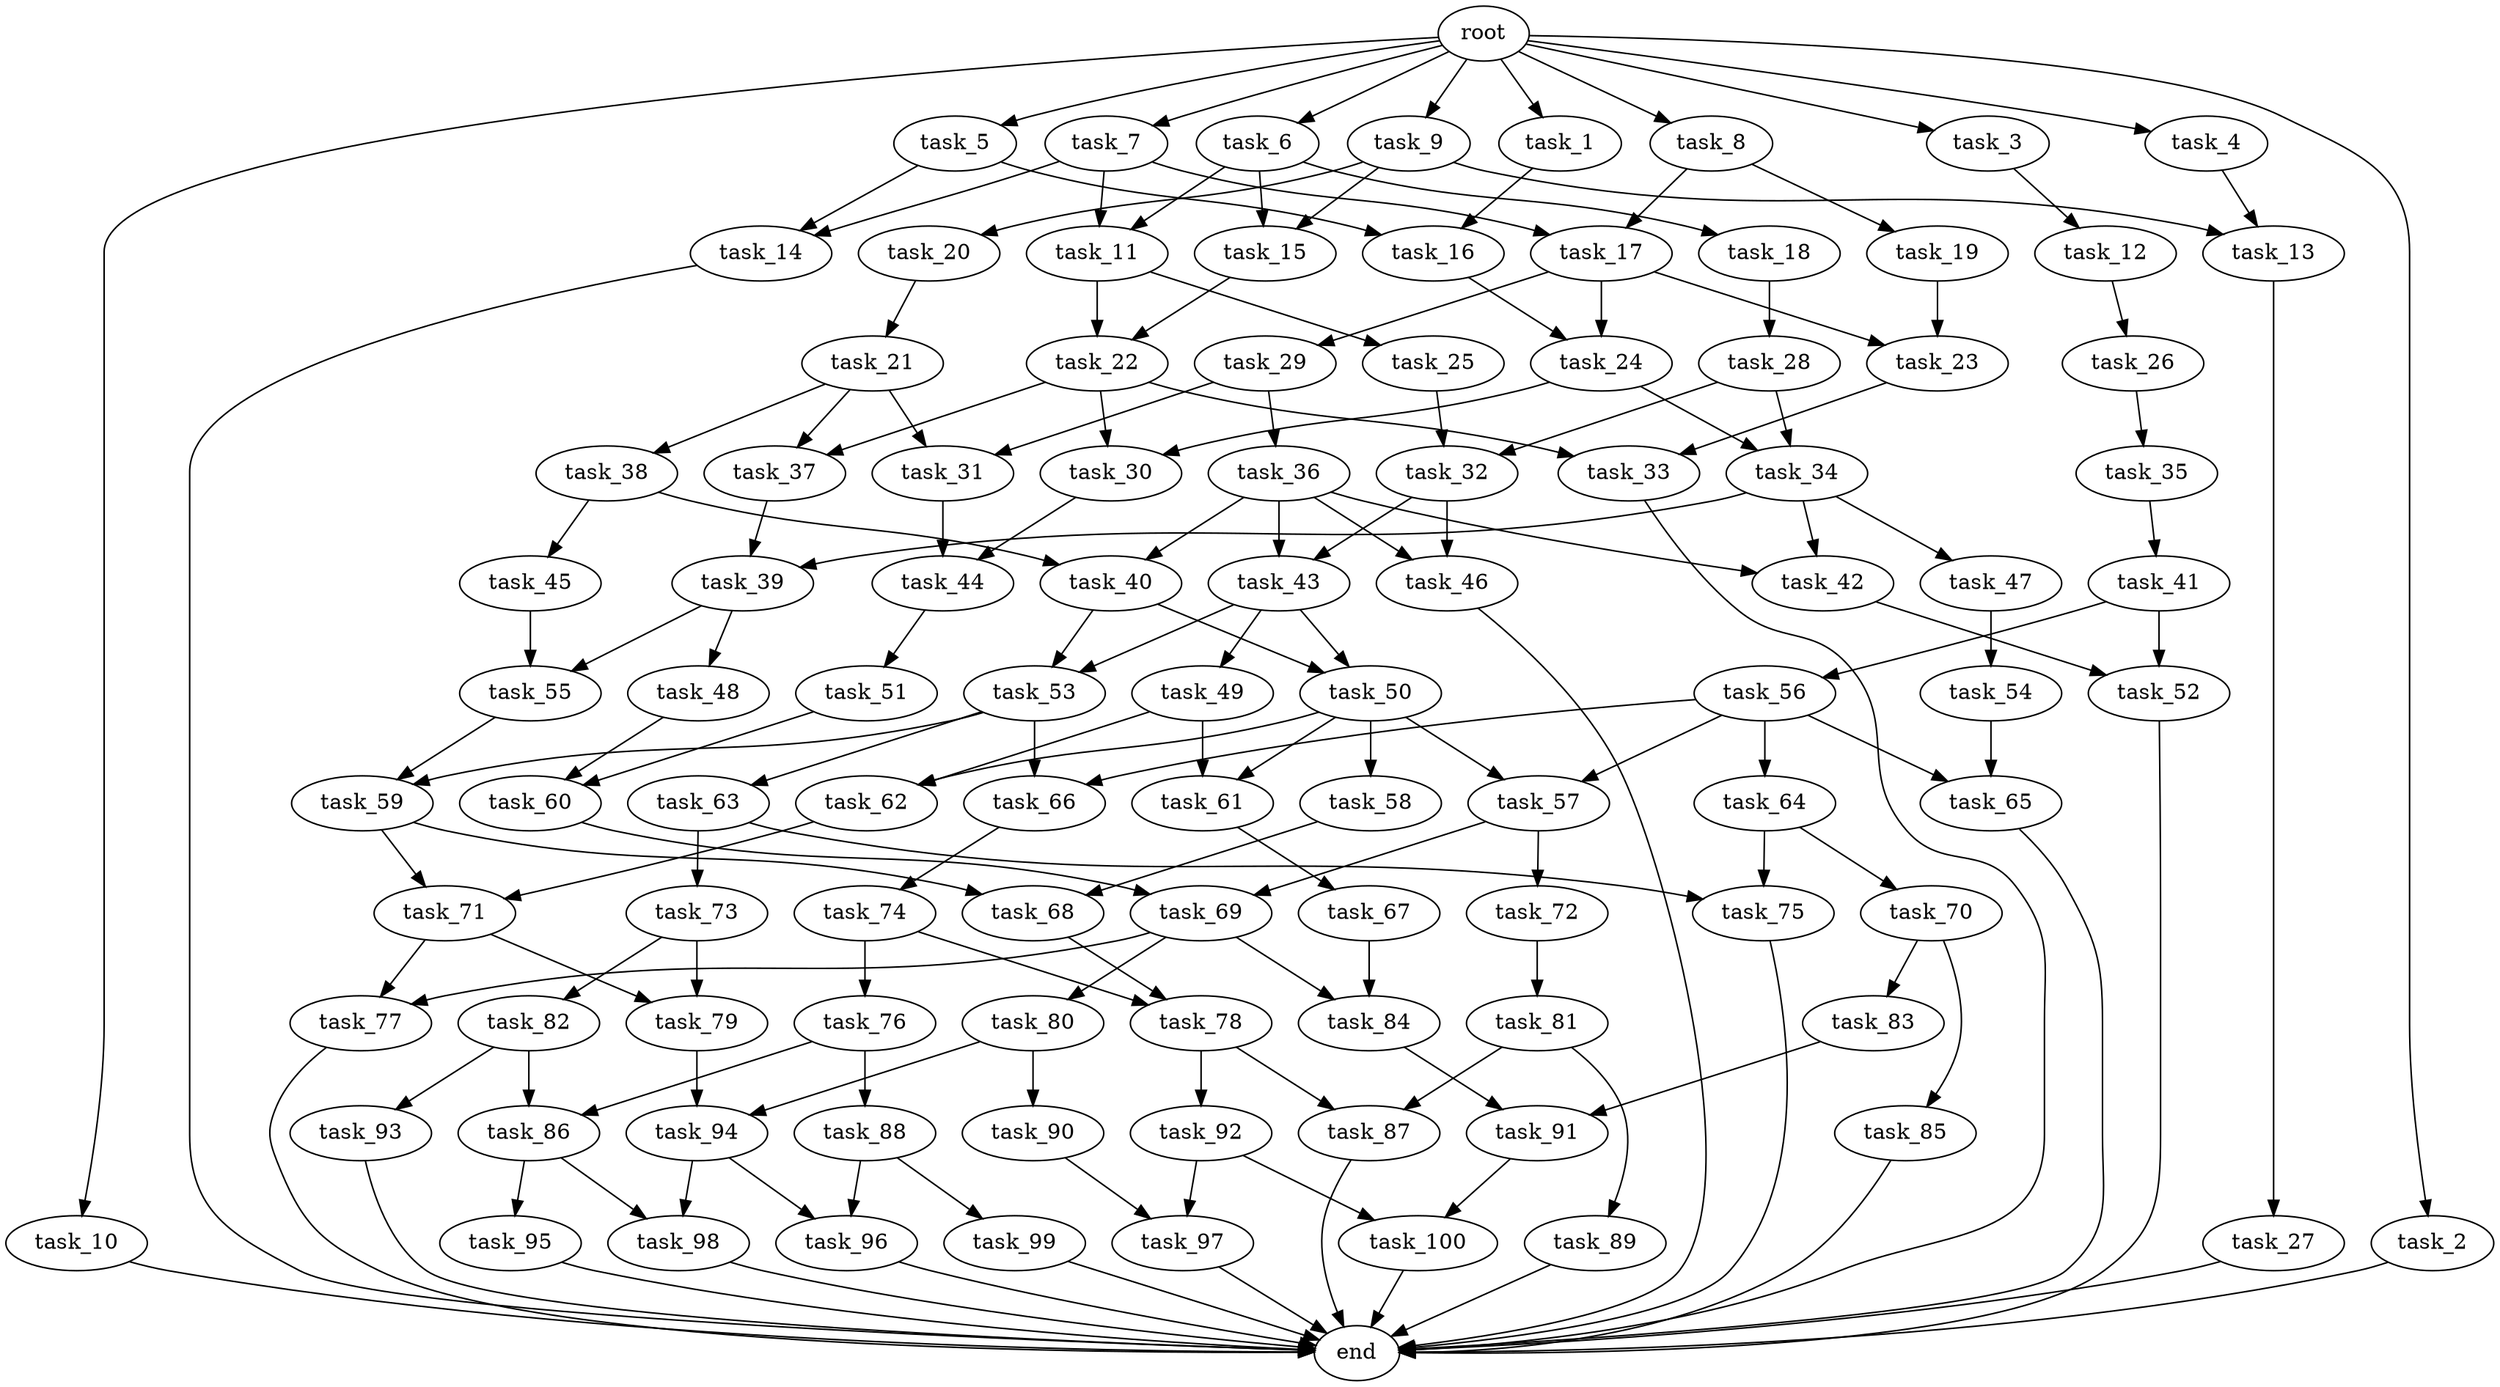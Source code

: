 digraph G {
  task_13 [size="2.762738e+09"];
  task_10 [size="4.819658e+09"];
  task_84 [size="1.107105e+09"];
  task_54 [size="1.265887e+09"];
  task_50 [size="3.567251e+09"];
  task_58 [size="3.500320e+09"];
  task_14 [size="3.623945e+09"];
  root [size="0.000000e+00"];
  task_68 [size="1.946947e+09"];
  task_15 [size="4.027846e+09"];
  task_1 [size="2.362413e+09"];
  task_82 [size="1.245822e+09"];
  task_35 [size="4.079474e+09"];
  task_17 [size="2.264787e+09"];
  task_79 [size="5.461169e+07"];
  task_24 [size="1.957650e+09"];
  task_7 [size="8.844450e+08"];
  task_37 [size="2.112149e+09"];
  task_69 [size="3.077160e+09"];
  task_87 [size="1.663118e+09"];
  task_16 [size="1.658885e+09"];
  task_25 [size="1.448952e+09"];
  task_22 [size="1.230117e+09"];
  task_99 [size="4.110971e+09"];
  task_9 [size="2.316977e+09"];
  task_12 [size="1.881465e+09"];
  task_38 [size="1.124780e+08"];
  task_8 [size="1.610639e+09"];
  task_62 [size="4.561968e+08"];
  task_93 [size="1.672730e+09"];
  task_48 [size="8.713971e+08"];
  task_20 [size="1.423186e+09"];
  task_65 [size="7.370930e+08"];
  task_41 [size="4.428354e+09"];
  task_2 [size="3.241478e+09"];
  task_85 [size="1.368833e+08"];
  task_33 [size="1.709475e+09"];
  task_43 [size="1.525073e+09"];
  task_52 [size="4.661957e+09"];
  task_56 [size="3.215145e+09"];
  task_98 [size="1.382302e+09"];
  task_90 [size="3.879363e+08"];
  task_5 [size="4.433970e+09"];
  task_29 [size="3.899110e+09"];
  task_44 [size="2.336078e+09"];
  task_59 [size="9.324341e+08"];
  task_26 [size="3.148806e+09"];
  task_67 [size="3.370454e+09"];
  task_34 [size="3.474467e+09"];
  task_23 [size="1.203794e+09"];
  task_42 [size="2.943883e+09"];
  task_80 [size="3.277299e+09"];
  task_31 [size="4.107661e+09"];
  task_36 [size="1.219491e+09"];
  task_3 [size="5.662660e+08"];
  task_94 [size="3.431868e+09"];
  task_19 [size="2.200027e+09"];
  task_92 [size="4.938202e+09"];
  task_91 [size="1.262176e+09"];
  task_66 [size="1.992589e+09"];
  task_81 [size="2.568116e+09"];
  task_40 [size="1.062350e+08"];
  task_55 [size="1.711378e+09"];
  task_73 [size="5.777075e+08"];
  task_51 [size="1.933794e+09"];
  task_45 [size="3.118570e+09"];
  task_39 [size="2.833077e+09"];
  task_74 [size="1.107285e+09"];
  task_63 [size="3.362174e+09"];
  task_61 [size="2.886605e+08"];
  task_46 [size="1.752610e+09"];
  task_70 [size="4.541961e+09"];
  task_30 [size="1.642388e+09"];
  task_6 [size="2.471488e+09"];
  task_77 [size="3.157907e+09"];
  task_95 [size="3.359258e+09"];
  task_4 [size="1.632551e+09"];
  task_21 [size="3.983471e+09"];
  task_72 [size="3.681324e+09"];
  task_75 [size="1.562426e+09"];
  task_78 [size="8.539507e+08"];
  task_88 [size="3.308208e+09"];
  task_28 [size="3.614385e+09"];
  task_86 [size="4.173616e+09"];
  task_32 [size="3.441810e+09"];
  task_97 [size="1.201264e+08"];
  task_47 [size="4.301687e+09"];
  end [size="0.000000e+00"];
  task_71 [size="2.611569e+09"];
  task_89 [size="4.388668e+09"];
  task_49 [size="5.566801e+07"];
  task_53 [size="3.272807e+09"];
  task_100 [size="1.741324e+09"];
  task_57 [size="4.716524e+08"];
  task_96 [size="4.980385e+09"];
  task_64 [size="2.203225e+09"];
  task_83 [size="4.804515e+09"];
  task_27 [size="2.225578e+09"];
  task_11 [size="4.106167e+09"];
  task_76 [size="2.523597e+09"];
  task_18 [size="3.741669e+08"];
  task_60 [size="2.807299e+09"];

  task_13 -> task_27 [size="2.762738e+08"];
  task_10 -> end [size="1.000000e-12"];
  task_84 -> task_91 [size="1.107105e+08"];
  task_54 -> task_65 [size="2.531773e+08"];
  task_50 -> task_62 [size="3.567251e+08"];
  task_50 -> task_61 [size="3.567251e+08"];
  task_50 -> task_58 [size="3.567251e+08"];
  task_50 -> task_57 [size="3.567251e+08"];
  task_58 -> task_68 [size="7.000640e+08"];
  task_14 -> end [size="1.000000e-12"];
  root -> task_1 [size="1.000000e-12"];
  root -> task_6 [size="1.000000e-12"];
  root -> task_8 [size="1.000000e-12"];
  root -> task_5 [size="1.000000e-12"];
  root -> task_7 [size="1.000000e-12"];
  root -> task_3 [size="1.000000e-12"];
  root -> task_10 [size="1.000000e-12"];
  root -> task_4 [size="1.000000e-12"];
  root -> task_9 [size="1.000000e-12"];
  root -> task_2 [size="1.000000e-12"];
  task_68 -> task_78 [size="1.946947e+08"];
  task_15 -> task_22 [size="4.027846e+08"];
  task_1 -> task_16 [size="4.724826e+08"];
  task_82 -> task_93 [size="2.491644e+08"];
  task_82 -> task_86 [size="2.491644e+08"];
  task_35 -> task_41 [size="8.158947e+08"];
  task_17 -> task_29 [size="2.264787e+08"];
  task_17 -> task_23 [size="2.264787e+08"];
  task_17 -> task_24 [size="2.264787e+08"];
  task_79 -> task_94 [size="5.461169e+06"];
  task_24 -> task_34 [size="1.957650e+08"];
  task_24 -> task_30 [size="1.957650e+08"];
  task_7 -> task_17 [size="1.768890e+08"];
  task_7 -> task_14 [size="1.768890e+08"];
  task_7 -> task_11 [size="1.768890e+08"];
  task_37 -> task_39 [size="2.112149e+08"];
  task_69 -> task_77 [size="3.077160e+08"];
  task_69 -> task_80 [size="3.077160e+08"];
  task_69 -> task_84 [size="3.077160e+08"];
  task_87 -> end [size="1.000000e-12"];
  task_16 -> task_24 [size="1.658885e+08"];
  task_25 -> task_32 [size="2.897904e+08"];
  task_22 -> task_33 [size="1.230117e+08"];
  task_22 -> task_30 [size="1.230117e+08"];
  task_22 -> task_37 [size="1.230117e+08"];
  task_99 -> end [size="1.000000e-12"];
  task_9 -> task_20 [size="4.633955e+08"];
  task_9 -> task_13 [size="4.633955e+08"];
  task_9 -> task_15 [size="4.633955e+08"];
  task_12 -> task_26 [size="3.762930e+08"];
  task_38 -> task_40 [size="2.249560e+07"];
  task_38 -> task_45 [size="2.249560e+07"];
  task_8 -> task_17 [size="3.221278e+08"];
  task_8 -> task_19 [size="3.221278e+08"];
  task_62 -> task_71 [size="4.561968e+07"];
  task_93 -> end [size="1.000000e-12"];
  task_48 -> task_60 [size="1.742794e+08"];
  task_20 -> task_21 [size="2.846373e+08"];
  task_65 -> end [size="1.000000e-12"];
  task_41 -> task_52 [size="8.856708e+08"];
  task_41 -> task_56 [size="8.856708e+08"];
  task_2 -> end [size="1.000000e-12"];
  task_85 -> end [size="1.000000e-12"];
  task_33 -> end [size="1.000000e-12"];
  task_43 -> task_50 [size="1.525073e+08"];
  task_43 -> task_49 [size="1.525073e+08"];
  task_43 -> task_53 [size="1.525073e+08"];
  task_52 -> end [size="1.000000e-12"];
  task_56 -> task_64 [size="6.430290e+08"];
  task_56 -> task_66 [size="6.430290e+08"];
  task_56 -> task_65 [size="6.430290e+08"];
  task_56 -> task_57 [size="6.430290e+08"];
  task_98 -> end [size="1.000000e-12"];
  task_90 -> task_97 [size="7.758726e+07"];
  task_5 -> task_14 [size="8.867941e+08"];
  task_5 -> task_16 [size="8.867941e+08"];
  task_29 -> task_31 [size="7.798220e+08"];
  task_29 -> task_36 [size="7.798220e+08"];
  task_44 -> task_51 [size="2.336078e+08"];
  task_59 -> task_68 [size="9.324341e+07"];
  task_59 -> task_71 [size="9.324341e+07"];
  task_26 -> task_35 [size="6.297612e+08"];
  task_67 -> task_84 [size="6.740908e+08"];
  task_34 -> task_47 [size="3.474467e+08"];
  task_34 -> task_39 [size="3.474467e+08"];
  task_34 -> task_42 [size="3.474467e+08"];
  task_23 -> task_33 [size="1.203794e+08"];
  task_42 -> task_52 [size="2.943883e+08"];
  task_80 -> task_94 [size="6.554598e+08"];
  task_80 -> task_90 [size="6.554598e+08"];
  task_31 -> task_44 [size="4.107661e+08"];
  task_36 -> task_40 [size="2.438982e+08"];
  task_36 -> task_42 [size="2.438982e+08"];
  task_36 -> task_43 [size="2.438982e+08"];
  task_36 -> task_46 [size="2.438982e+08"];
  task_3 -> task_12 [size="1.132532e+08"];
  task_94 -> task_96 [size="3.431868e+08"];
  task_94 -> task_98 [size="3.431868e+08"];
  task_19 -> task_23 [size="4.400053e+08"];
  task_92 -> task_97 [size="9.876404e+08"];
  task_92 -> task_100 [size="9.876404e+08"];
  task_91 -> task_100 [size="1.262176e+08"];
  task_66 -> task_74 [size="1.992589e+08"];
  task_81 -> task_87 [size="5.136233e+08"];
  task_81 -> task_89 [size="5.136233e+08"];
  task_40 -> task_50 [size="1.062350e+07"];
  task_40 -> task_53 [size="1.062350e+07"];
  task_55 -> task_59 [size="1.711378e+08"];
  task_73 -> task_79 [size="1.155415e+08"];
  task_73 -> task_82 [size="1.155415e+08"];
  task_51 -> task_60 [size="3.867589e+08"];
  task_45 -> task_55 [size="6.237139e+08"];
  task_39 -> task_55 [size="2.833077e+08"];
  task_39 -> task_48 [size="2.833077e+08"];
  task_74 -> task_78 [size="2.214570e+08"];
  task_74 -> task_76 [size="2.214570e+08"];
  task_63 -> task_73 [size="6.724349e+08"];
  task_63 -> task_75 [size="6.724349e+08"];
  task_61 -> task_67 [size="2.886605e+07"];
  task_46 -> end [size="1.000000e-12"];
  task_70 -> task_85 [size="9.083922e+08"];
  task_70 -> task_83 [size="9.083922e+08"];
  task_30 -> task_44 [size="1.642388e+08"];
  task_6 -> task_15 [size="4.942975e+08"];
  task_6 -> task_11 [size="4.942975e+08"];
  task_6 -> task_18 [size="4.942975e+08"];
  task_77 -> end [size="1.000000e-12"];
  task_95 -> end [size="1.000000e-12"];
  task_4 -> task_13 [size="3.265102e+08"];
  task_21 -> task_31 [size="7.966942e+08"];
  task_21 -> task_37 [size="7.966942e+08"];
  task_21 -> task_38 [size="7.966942e+08"];
  task_72 -> task_81 [size="7.362648e+08"];
  task_75 -> end [size="1.000000e-12"];
  task_78 -> task_87 [size="8.539507e+07"];
  task_78 -> task_92 [size="8.539507e+07"];
  task_88 -> task_96 [size="6.616417e+08"];
  task_88 -> task_99 [size="6.616417e+08"];
  task_28 -> task_34 [size="7.228769e+08"];
  task_28 -> task_32 [size="7.228769e+08"];
  task_86 -> task_95 [size="4.173616e+08"];
  task_86 -> task_98 [size="4.173616e+08"];
  task_32 -> task_43 [size="3.441810e+08"];
  task_32 -> task_46 [size="3.441810e+08"];
  task_97 -> end [size="1.000000e-12"];
  task_47 -> task_54 [size="8.603373e+08"];
  task_71 -> task_77 [size="2.611569e+08"];
  task_71 -> task_79 [size="2.611569e+08"];
  task_89 -> end [size="1.000000e-12"];
  task_49 -> task_62 [size="1.113360e+07"];
  task_49 -> task_61 [size="1.113360e+07"];
  task_53 -> task_66 [size="3.272807e+08"];
  task_53 -> task_63 [size="3.272807e+08"];
  task_53 -> task_59 [size="3.272807e+08"];
  task_100 -> end [size="1.000000e-12"];
  task_57 -> task_69 [size="4.716524e+07"];
  task_57 -> task_72 [size="4.716524e+07"];
  task_96 -> end [size="1.000000e-12"];
  task_64 -> task_75 [size="4.406450e+08"];
  task_64 -> task_70 [size="4.406450e+08"];
  task_83 -> task_91 [size="9.609030e+08"];
  task_27 -> end [size="1.000000e-12"];
  task_11 -> task_25 [size="4.106167e+08"];
  task_11 -> task_22 [size="4.106167e+08"];
  task_76 -> task_88 [size="5.047193e+08"];
  task_76 -> task_86 [size="5.047193e+08"];
  task_18 -> task_28 [size="7.483337e+07"];
  task_60 -> task_69 [size="2.807299e+08"];
}
